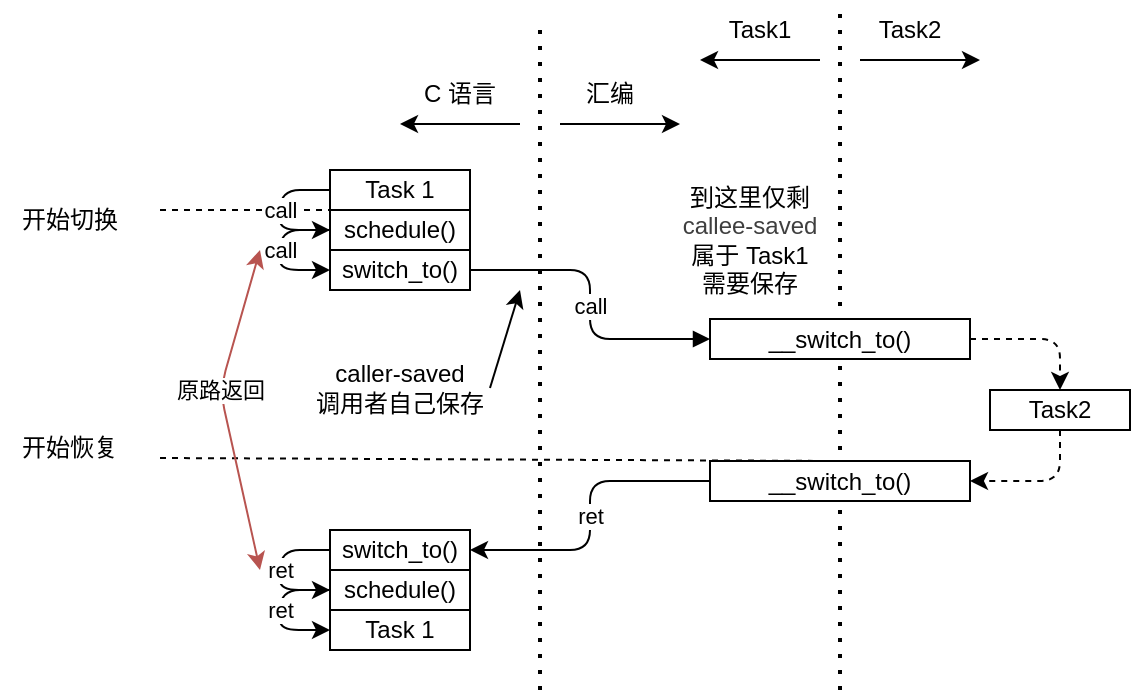 <mxfile>
    <diagram id="MKEIpqsYV9xL4WX14Jkj" name="Page-1">
        <mxGraphModel dx="766" dy="517" grid="1" gridSize="10" guides="1" tooltips="1" connect="1" arrows="1" fold="1" page="1" pageScale="1" pageWidth="850" pageHeight="1100" math="0" shadow="0">
            <root>
                <mxCell id="0"/>
                <mxCell id="1" parent="0"/>
                <mxCell id="67" value="" style="endArrow=none;dashed=1;html=1;dashPattern=1 3;strokeWidth=2;" edge="1" parent="1">
                    <mxGeometry width="50" height="50" relative="1" as="geometry">
                        <mxPoint x="500" y="380" as="sourcePoint"/>
                        <mxPoint x="500" y="40" as="targetPoint"/>
                    </mxGeometry>
                </mxCell>
                <mxCell id="46" value="" style="endArrow=none;html=1;entryX=0;entryY=0;entryDx=0;entryDy=0;dashed=1;endFill=0;" parent="1" target="12" edge="1">
                    <mxGeometry width="50" height="50" relative="1" as="geometry">
                        <mxPoint x="160" y="140" as="sourcePoint"/>
                        <mxPoint x="225" y="141" as="targetPoint"/>
                    </mxGeometry>
                </mxCell>
                <mxCell id="58" value="call" style="edgeStyle=orthogonalEdgeStyle;shape=connector;rounded=1;html=1;entryX=0;entryY=0.5;entryDx=0;entryDy=0;strokeColor=default;align=center;verticalAlign=middle;fontFamily=Helvetica;fontSize=11;fontColor=default;labelBackgroundColor=default;resizable=0;endArrow=classic;exitX=0;exitY=0.5;exitDx=0;exitDy=0;endFill=1;" parent="1" source="8" target="12" edge="1">
                    <mxGeometry relative="1" as="geometry">
                        <Array as="points">
                            <mxPoint x="220" y="130"/>
                            <mxPoint x="220" y="150"/>
                        </Array>
                    </mxGeometry>
                </mxCell>
                <mxCell id="8" value="Task 1" style="rounded=0;whiteSpace=wrap;html=1;" parent="1" vertex="1">
                    <mxGeometry x="245" y="120" width="70" height="20" as="geometry"/>
                </mxCell>
                <mxCell id="60" value="call" style="edgeStyle=orthogonalEdgeStyle;shape=connector;rounded=1;html=1;entryX=0;entryY=0.5;entryDx=0;entryDy=0;strokeColor=default;align=center;verticalAlign=middle;fontFamily=Helvetica;fontSize=11;fontColor=default;labelBackgroundColor=default;resizable=0;endArrow=classic;endFill=1;exitX=0;exitY=0.5;exitDx=0;exitDy=0;" parent="1" source="12" target="18" edge="1">
                    <mxGeometry relative="1" as="geometry">
                        <Array as="points">
                            <mxPoint x="220" y="150"/>
                            <mxPoint x="220" y="170"/>
                        </Array>
                    </mxGeometry>
                </mxCell>
                <mxCell id="12" value="schedule()" style="rounded=0;whiteSpace=wrap;html=1;" parent="1" vertex="1">
                    <mxGeometry x="245" y="140" width="70" height="20" as="geometry"/>
                </mxCell>
                <mxCell id="49" value="call" style="edgeStyle=orthogonalEdgeStyle;rounded=1;html=1;strokeColor=default;align=center;verticalAlign=middle;fontFamily=Helvetica;fontSize=11;fontColor=default;labelBackgroundColor=default;resizable=0;endArrow=block;endFill=1;entryX=0;entryY=0.5;entryDx=0;entryDy=0;" parent="1" source="18" target="48" edge="1">
                    <mxGeometry relative="1" as="geometry"/>
                </mxCell>
                <mxCell id="18" value="switch_to()" style="rounded=0;whiteSpace=wrap;html=1;" parent="1" vertex="1">
                    <mxGeometry x="245" y="160" width="70" height="20" as="geometry"/>
                </mxCell>
                <mxCell id="74" style="edgeStyle=none;html=1;exitX=1;exitY=0.5;exitDx=0;exitDy=0;" edge="1" parent="1" source="42">
                    <mxGeometry relative="1" as="geometry">
                        <mxPoint x="340" y="180" as="targetPoint"/>
                        <mxPoint x="315" y="220" as="sourcePoint"/>
                    </mxGeometry>
                </mxCell>
                <mxCell id="42" value="&lt;div&gt;caller-saved&lt;/div&gt;&lt;div&gt;调用者自己保存&lt;/div&gt;" style="text;html=1;align=center;verticalAlign=middle;whiteSpace=wrap;rounded=0;" parent="1" vertex="1">
                    <mxGeometry x="235" y="214" width="90" height="30" as="geometry"/>
                </mxCell>
                <mxCell id="47" value="开始切换" style="text;html=1;align=center;verticalAlign=middle;whiteSpace=wrap;rounded=0;" parent="1" vertex="1">
                    <mxGeometry x="80" y="130" width="70" height="30" as="geometry"/>
                </mxCell>
                <mxCell id="69" style="edgeStyle=orthogonalEdgeStyle;html=1;entryX=0.5;entryY=0;entryDx=0;entryDy=0;dashed=1;" edge="1" parent="1" source="48" target="68">
                    <mxGeometry relative="1" as="geometry"/>
                </mxCell>
                <mxCell id="48" value="__switch_to()" style="rounded=0;whiteSpace=wrap;html=1;" parent="1" vertex="1">
                    <mxGeometry x="435" y="194.5" width="130" height="20" as="geometry"/>
                </mxCell>
                <mxCell id="61" value="ret" style="edgeStyle=orthogonalEdgeStyle;shape=connector;rounded=1;html=1;entryX=1;entryY=0.5;entryDx=0;entryDy=0;strokeColor=default;align=center;verticalAlign=middle;fontFamily=Helvetica;fontSize=11;fontColor=default;labelBackgroundColor=default;resizable=0;endArrow=classic;endFill=1;" parent="1" source="50" target="57" edge="1">
                    <mxGeometry relative="1" as="geometry">
                        <mxPoint x="315" y="294" as="targetPoint"/>
                    </mxGeometry>
                </mxCell>
                <mxCell id="50" value="__switch_to()" style="rounded=0;whiteSpace=wrap;html=1;" parent="1" vertex="1">
                    <mxGeometry x="435" y="265.5" width="130" height="20" as="geometry"/>
                </mxCell>
                <mxCell id="53" value="" style="endArrow=none;html=1;entryX=0.5;entryY=0;entryDx=0;entryDy=0;dashed=1;endFill=0;" parent="1" target="50" edge="1">
                    <mxGeometry width="50" height="50" relative="1" as="geometry">
                        <mxPoint x="160" y="264" as="sourcePoint"/>
                        <mxPoint x="245" y="260" as="targetPoint"/>
                    </mxGeometry>
                </mxCell>
                <mxCell id="54" value="开始恢复" style="text;html=1;align=center;verticalAlign=middle;whiteSpace=wrap;rounded=0;" parent="1" vertex="1">
                    <mxGeometry x="80" y="244" width="70" height="30" as="geometry"/>
                </mxCell>
                <mxCell id="55" value="Task 1" style="rounded=0;whiteSpace=wrap;html=1;" parent="1" vertex="1">
                    <mxGeometry x="245" y="340" width="70" height="20" as="geometry"/>
                </mxCell>
                <mxCell id="62" value="ret" style="edgeStyle=orthogonalEdgeStyle;shape=connector;rounded=1;html=1;strokeColor=default;align=center;verticalAlign=middle;fontFamily=Helvetica;fontSize=11;fontColor=default;labelBackgroundColor=default;resizable=0;endArrow=classic;endFill=1;entryX=0;entryY=0.5;entryDx=0;entryDy=0;" parent="1" source="56" target="55" edge="1">
                    <mxGeometry relative="1" as="geometry">
                        <mxPoint x="240" y="350" as="targetPoint"/>
                        <Array as="points">
                            <mxPoint x="220" y="330"/>
                            <mxPoint x="220" y="350"/>
                        </Array>
                    </mxGeometry>
                </mxCell>
                <mxCell id="56" value="schedule()" style="rounded=0;whiteSpace=wrap;html=1;" parent="1" vertex="1">
                    <mxGeometry x="245" y="320" width="70" height="20" as="geometry"/>
                </mxCell>
                <mxCell id="63" value="ret" style="edgeStyle=orthogonalEdgeStyle;shape=connector;rounded=1;html=1;entryX=0;entryY=0.5;entryDx=0;entryDy=0;strokeColor=default;align=center;verticalAlign=middle;fontFamily=Helvetica;fontSize=11;fontColor=default;labelBackgroundColor=default;resizable=0;endArrow=classic;endFill=1;exitX=0;exitY=0.5;exitDx=0;exitDy=0;" parent="1" source="57" target="56" edge="1">
                    <mxGeometry relative="1" as="geometry">
                        <Array as="points">
                            <mxPoint x="220" y="310"/>
                            <mxPoint x="220" y="330"/>
                        </Array>
                    </mxGeometry>
                </mxCell>
                <mxCell id="57" value="switch_to()" style="rounded=0;whiteSpace=wrap;html=1;" parent="1" vertex="1">
                    <mxGeometry x="245" y="300" width="70" height="20" as="geometry"/>
                </mxCell>
                <mxCell id="66" value="原路返回" style="endArrow=classic;html=1;rounded=1;strokeColor=#b85450;align=center;verticalAlign=middle;fontFamily=Helvetica;fontSize=11;fontColor=default;labelBackgroundColor=default;resizable=0;startArrow=classic;startFill=1;fillColor=#f8cecc;" parent="1" edge="1">
                    <mxGeometry x="0.117" width="50" height="50" relative="1" as="geometry">
                        <mxPoint x="210" y="320" as="sourcePoint"/>
                        <mxPoint x="210" y="160" as="targetPoint"/>
                        <Array as="points">
                            <mxPoint x="190" y="230"/>
                        </Array>
                        <mxPoint as="offset"/>
                    </mxGeometry>
                </mxCell>
                <mxCell id="70" style="edgeStyle=orthogonalEdgeStyle;html=1;entryX=1;entryY=0.5;entryDx=0;entryDy=0;exitX=0.5;exitY=1;exitDx=0;exitDy=0;dashed=1;" edge="1" parent="1" source="68" target="50">
                    <mxGeometry relative="1" as="geometry"/>
                </mxCell>
                <mxCell id="68" value="Task2" style="rounded=0;whiteSpace=wrap;html=1;" vertex="1" parent="1">
                    <mxGeometry x="575" y="230" width="70" height="20" as="geometry"/>
                </mxCell>
                <mxCell id="71" value="" style="endArrow=none;dashed=1;html=1;dashPattern=1 3;strokeWidth=2;" edge="1" parent="1">
                    <mxGeometry width="50" height="50" relative="1" as="geometry">
                        <mxPoint x="350" y="380" as="sourcePoint"/>
                        <mxPoint x="350" y="50" as="targetPoint"/>
                    </mxGeometry>
                </mxCell>
                <mxCell id="73" value="&lt;div&gt;到这里仅剩&lt;/div&gt;&lt;div&gt;&lt;span style=&quot;background-color: transparent; color: rgb(63, 63, 63);&quot;&gt;callee-saved&lt;/span&gt;&lt;/div&gt;&lt;div&gt;属于 Task1&lt;/div&gt;&lt;div&gt;需要保存&lt;/div&gt;" style="text;html=1;align=center;verticalAlign=middle;whiteSpace=wrap;rounded=0;" vertex="1" parent="1">
                    <mxGeometry x="410" y="140" width="90" height="30" as="geometry"/>
                </mxCell>
                <mxCell id="75" value="C 语言" style="text;html=1;align=center;verticalAlign=middle;whiteSpace=wrap;rounded=0;" vertex="1" parent="1">
                    <mxGeometry x="280" y="67" width="60" height="30" as="geometry"/>
                </mxCell>
                <mxCell id="76" value="" style="endArrow=classic;html=1;" edge="1" parent="1">
                    <mxGeometry width="50" height="50" relative="1" as="geometry">
                        <mxPoint x="340" y="97" as="sourcePoint"/>
                        <mxPoint x="280" y="97" as="targetPoint"/>
                    </mxGeometry>
                </mxCell>
                <mxCell id="77" value="" style="endArrow=classic;html=1;" edge="1" parent="1">
                    <mxGeometry width="50" height="50" relative="1" as="geometry">
                        <mxPoint x="360" y="97" as="sourcePoint"/>
                        <mxPoint x="420" y="97" as="targetPoint"/>
                    </mxGeometry>
                </mxCell>
                <mxCell id="78" value="汇编" style="text;html=1;align=center;verticalAlign=middle;whiteSpace=wrap;rounded=0;" vertex="1" parent="1">
                    <mxGeometry x="355" y="67" width="60" height="30" as="geometry"/>
                </mxCell>
                <mxCell id="83" value="Task1" style="text;html=1;align=center;verticalAlign=middle;whiteSpace=wrap;rounded=0;" vertex="1" parent="1">
                    <mxGeometry x="430" y="35" width="60" height="30" as="geometry"/>
                </mxCell>
                <mxCell id="84" value="" style="endArrow=classic;html=1;" edge="1" parent="1">
                    <mxGeometry width="50" height="50" relative="1" as="geometry">
                        <mxPoint x="490" y="65" as="sourcePoint"/>
                        <mxPoint x="430" y="65" as="targetPoint"/>
                    </mxGeometry>
                </mxCell>
                <mxCell id="85" value="" style="endArrow=classic;html=1;" edge="1" parent="1">
                    <mxGeometry width="50" height="50" relative="1" as="geometry">
                        <mxPoint x="510" y="65" as="sourcePoint"/>
                        <mxPoint x="570" y="65" as="targetPoint"/>
                    </mxGeometry>
                </mxCell>
                <mxCell id="86" value="Task2" style="text;html=1;align=center;verticalAlign=middle;whiteSpace=wrap;rounded=0;" vertex="1" parent="1">
                    <mxGeometry x="505" y="35" width="60" height="30" as="geometry"/>
                </mxCell>
            </root>
        </mxGraphModel>
    </diagram>
</mxfile>